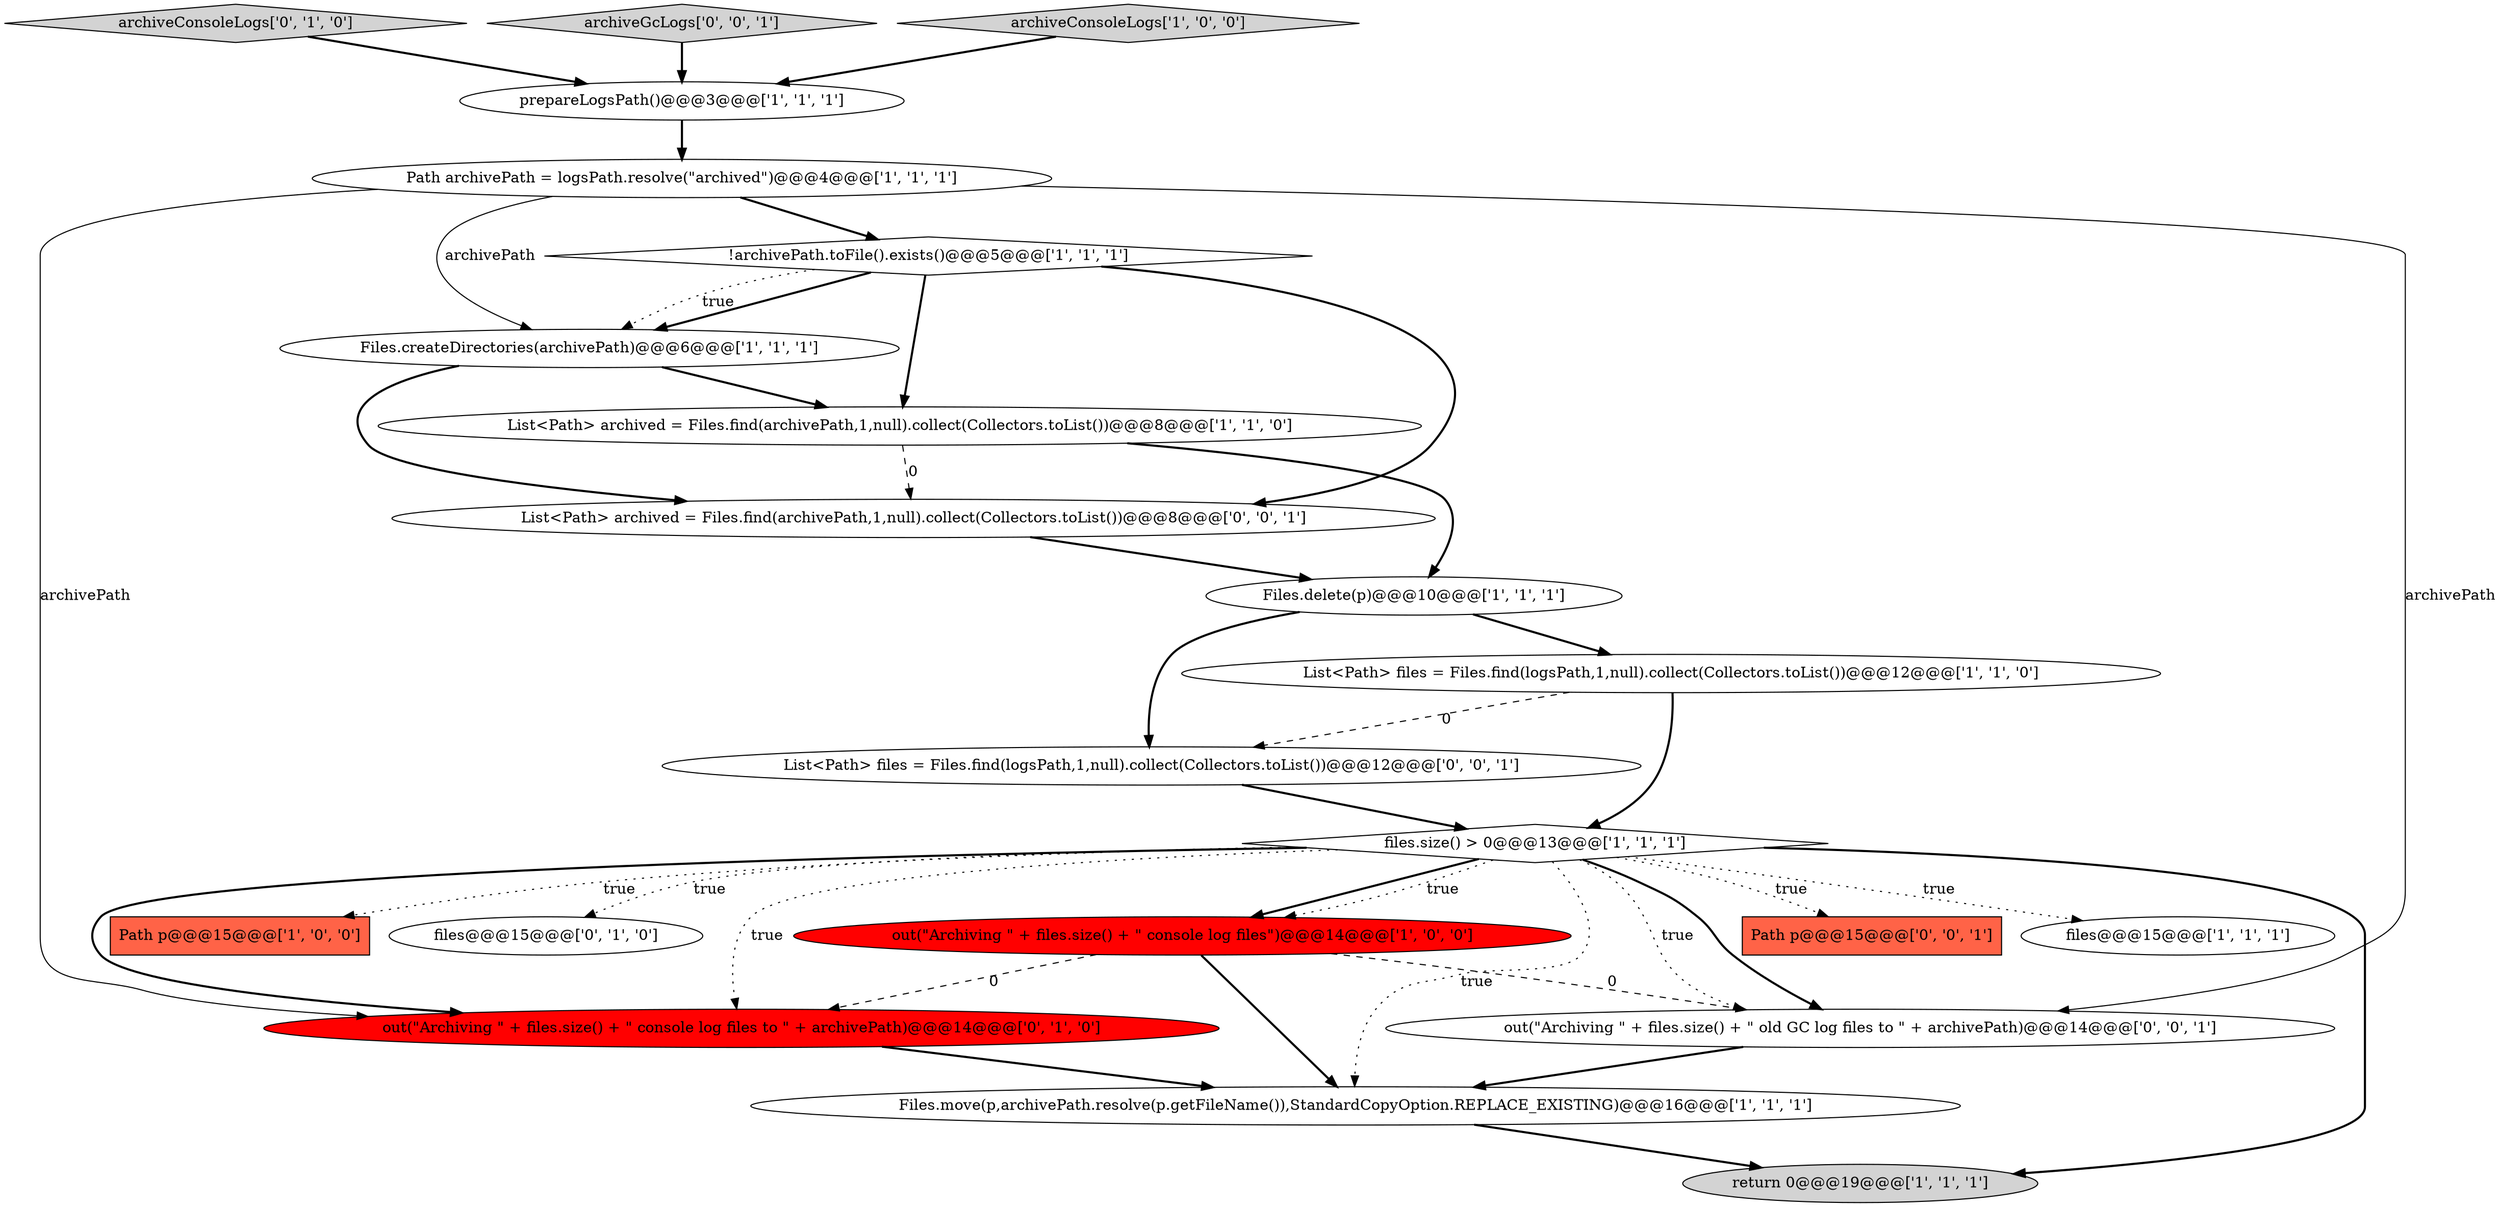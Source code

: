 digraph {
6 [style = filled, label = "prepareLogsPath()@@@3@@@['1', '1', '1']", fillcolor = white, shape = ellipse image = "AAA0AAABBB1BBB"];
13 [style = filled, label = "Files.move(p,archivePath.resolve(p.getFileName()),StandardCopyOption.REPLACE_EXISTING)@@@16@@@['1', '1', '1']", fillcolor = white, shape = ellipse image = "AAA0AAABBB1BBB"];
10 [style = filled, label = "files.size() > 0@@@13@@@['1', '1', '1']", fillcolor = white, shape = diamond image = "AAA0AAABBB1BBB"];
18 [style = filled, label = "out(\"Archiving \" + files.size() + \" old GC log files to \" + archivePath)@@@14@@@['0', '0', '1']", fillcolor = white, shape = ellipse image = "AAA0AAABBB3BBB"];
21 [style = filled, label = "Path p@@@15@@@['0', '0', '1']", fillcolor = tomato, shape = box image = "AAA0AAABBB3BBB"];
11 [style = filled, label = "!archivePath.toFile().exists()@@@5@@@['1', '1', '1']", fillcolor = white, shape = diamond image = "AAA0AAABBB1BBB"];
16 [style = filled, label = "archiveConsoleLogs['0', '1', '0']", fillcolor = lightgray, shape = diamond image = "AAA0AAABBB2BBB"];
17 [style = filled, label = "List<Path> archived = Files.find(archivePath,1,null).collect(Collectors.toList())@@@8@@@['0', '0', '1']", fillcolor = white, shape = ellipse image = "AAA0AAABBB3BBB"];
8 [style = filled, label = "Path archivePath = logsPath.resolve(\"archived\")@@@4@@@['1', '1', '1']", fillcolor = white, shape = ellipse image = "AAA0AAABBB1BBB"];
12 [style = filled, label = "files@@@15@@@['1', '1', '1']", fillcolor = white, shape = ellipse image = "AAA0AAABBB1BBB"];
0 [style = filled, label = "out(\"Archiving \" + files.size() + \" console log files\")@@@14@@@['1', '0', '0']", fillcolor = red, shape = ellipse image = "AAA1AAABBB1BBB"];
7 [style = filled, label = "List<Path> archived = Files.find(archivePath,1,null).collect(Collectors.toList())@@@8@@@['1', '1', '0']", fillcolor = white, shape = ellipse image = "AAA0AAABBB1BBB"];
20 [style = filled, label = "List<Path> files = Files.find(logsPath,1,null).collect(Collectors.toList())@@@12@@@['0', '0', '1']", fillcolor = white, shape = ellipse image = "AAA0AAABBB3BBB"];
9 [style = filled, label = "Files.delete(p)@@@10@@@['1', '1', '1']", fillcolor = white, shape = ellipse image = "AAA0AAABBB1BBB"];
19 [style = filled, label = "archiveGcLogs['0', '0', '1']", fillcolor = lightgray, shape = diamond image = "AAA0AAABBB3BBB"];
2 [style = filled, label = "Path p@@@15@@@['1', '0', '0']", fillcolor = tomato, shape = box image = "AAA0AAABBB1BBB"];
5 [style = filled, label = "List<Path> files = Files.find(logsPath,1,null).collect(Collectors.toList())@@@12@@@['1', '1', '0']", fillcolor = white, shape = ellipse image = "AAA0AAABBB1BBB"];
3 [style = filled, label = "Files.createDirectories(archivePath)@@@6@@@['1', '1', '1']", fillcolor = white, shape = ellipse image = "AAA0AAABBB1BBB"];
15 [style = filled, label = "files@@@15@@@['0', '1', '0']", fillcolor = white, shape = ellipse image = "AAA0AAABBB2BBB"];
4 [style = filled, label = "return 0@@@19@@@['1', '1', '1']", fillcolor = lightgray, shape = ellipse image = "AAA0AAABBB1BBB"];
14 [style = filled, label = "out(\"Archiving \" + files.size() + \" console log files to \" + archivePath)@@@14@@@['0', '1', '0']", fillcolor = red, shape = ellipse image = "AAA1AAABBB2BBB"];
1 [style = filled, label = "archiveConsoleLogs['1', '0', '0']", fillcolor = lightgray, shape = diamond image = "AAA0AAABBB1BBB"];
10->18 [style = dotted, label="true"];
8->14 [style = solid, label="archivePath"];
5->10 [style = bold, label=""];
10->18 [style = bold, label=""];
10->12 [style = dotted, label="true"];
0->13 [style = bold, label=""];
10->14 [style = bold, label=""];
7->17 [style = dashed, label="0"];
8->18 [style = solid, label="archivePath"];
16->6 [style = bold, label=""];
17->9 [style = bold, label=""];
9->20 [style = bold, label=""];
8->3 [style = solid, label="archivePath"];
19->6 [style = bold, label=""];
5->20 [style = dashed, label="0"];
20->10 [style = bold, label=""];
10->14 [style = dotted, label="true"];
10->15 [style = dotted, label="true"];
7->9 [style = bold, label=""];
0->14 [style = dashed, label="0"];
1->6 [style = bold, label=""];
10->13 [style = dotted, label="true"];
3->7 [style = bold, label=""];
11->3 [style = bold, label=""];
10->2 [style = dotted, label="true"];
10->0 [style = bold, label=""];
6->8 [style = bold, label=""];
18->13 [style = bold, label=""];
10->4 [style = bold, label=""];
9->5 [style = bold, label=""];
0->18 [style = dashed, label="0"];
11->17 [style = bold, label=""];
3->17 [style = bold, label=""];
10->0 [style = dotted, label="true"];
14->13 [style = bold, label=""];
11->3 [style = dotted, label="true"];
8->11 [style = bold, label=""];
10->21 [style = dotted, label="true"];
11->7 [style = bold, label=""];
13->4 [style = bold, label=""];
}
